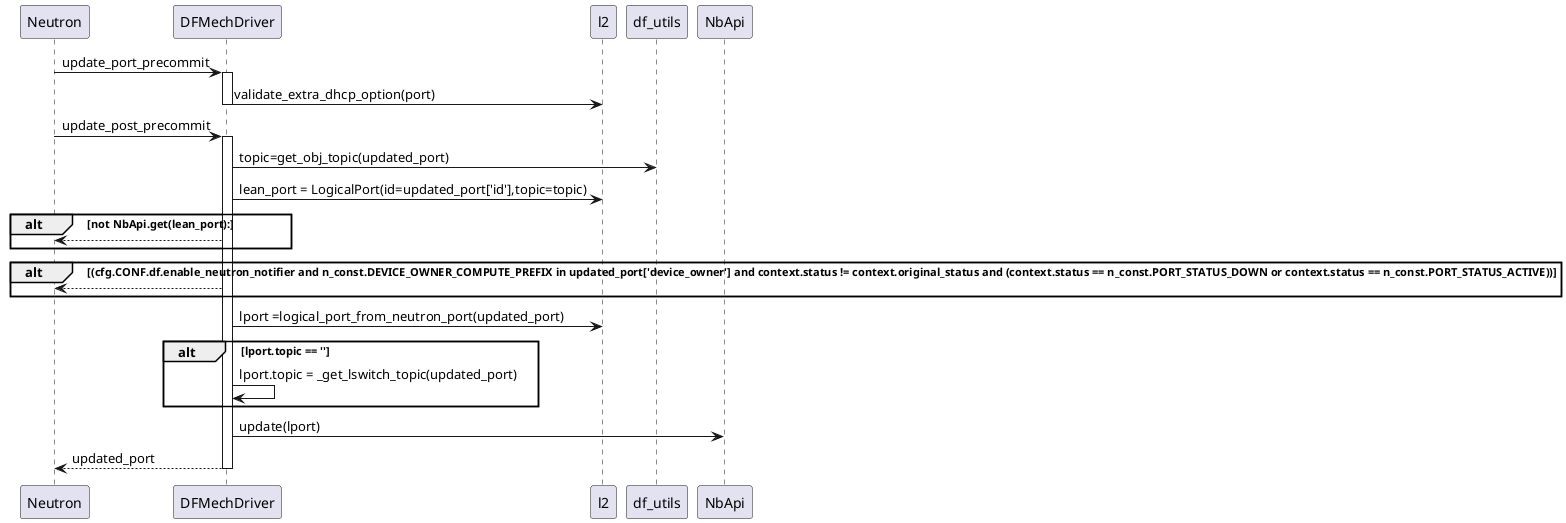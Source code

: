@startuml update port
Neutron->DFMechDriver:update_port_precommit
activate DFMechDriver
DFMechDriver->l2:validate_extra_dhcp_option(port)
deactivate DFMechDriver
Neutron->DFMechDriver:update_post_precommit
activate DFMechDriver
' updated_port = context.current
DFMechDriver->df_utils:topic=get_obj_topic(updated_port)
DFMechDriver->l2:lean_port = LogicalPort(id=updated_port['id'],topic=topic)
alt not NbApi.get(lean_port):
    ' REVISIT(xiaohhui): Should we unify the check before update nb db?
    DFMechDriver-->Neutron:
end
' Here we do not want port status update to trigger
' sending event to other compute node.
alt (cfg.CONF.df.enable_neutron_notifier and n_const.DEVICE_OWNER_COMPUTE_PREFIX in updated_port['device_owner'] and context.status != context.original_status and (context.status == n_const.PORT_STATUS_DOWN or context.status == n_const.PORT_STATUS_ACTIVE))
    DFMechDriver-->Neutron:
end
DFMechDriver->l2:lport =logical_port_from_neutron_port(updated_port)
' Update topic for FIP ports
alt lport.topic == ''
    DFMechDriver->DFMechDriver:lport.topic = _get_lswitch_topic(updated_port)
end
DFMechDriver->NbApi:update(lport)


DFMechDriver-->Neutron:updated_port
deactivate DFMechDriver
@enduml